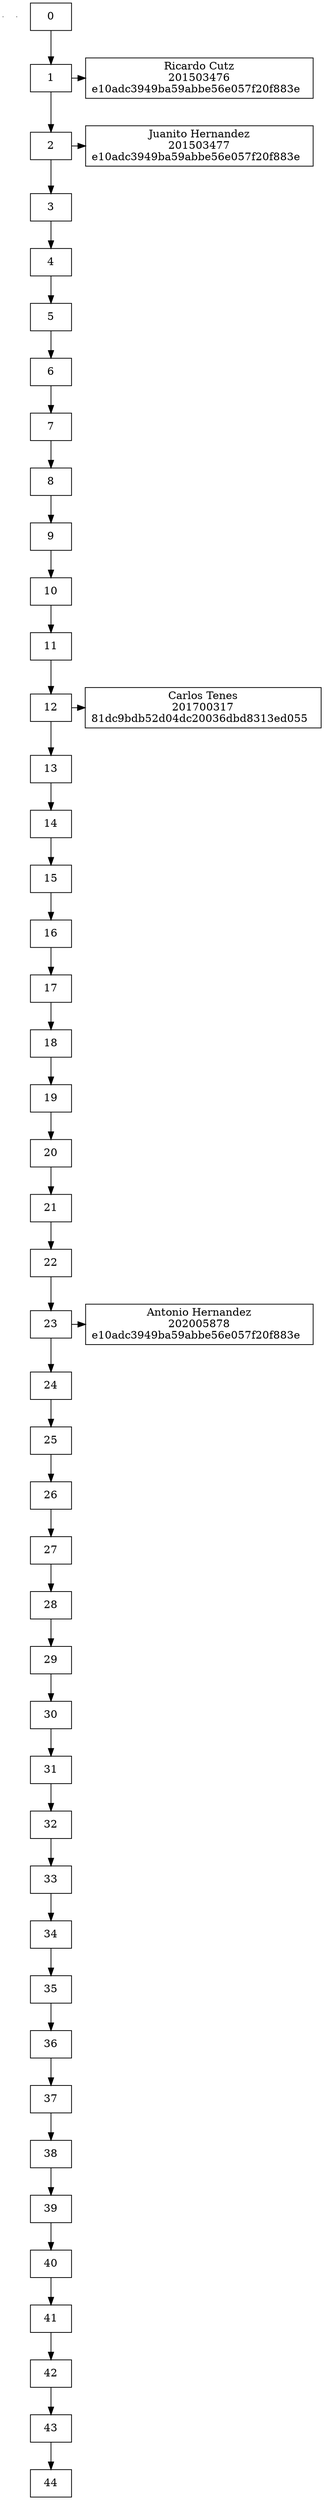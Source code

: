digraph {
node [shape=box];
 e0[ shape = point, width = 0 ];
e1[ shape = point, width = 0 ]; 
s0i [label=" 0 " group = 1];
s0i ->s1i;
s1i [label=" 1 " group = 1];
s1i ->s2i;
s1i -> u201503476;
u201503476[label="Ricardo Cutz\n201503476\ne10adc3949ba59abbe56e057f20f883e  " group = 2 ];{rank=same; s1i ;u201503476 ; }
s2i [label=" 2 " group = 1];
s2i ->s3i;
s2i -> u201503477;
u201503477[label="Juanito Hernandez\n201503477\ne10adc3949ba59abbe56e057f20f883e  " group = 2 ];{rank=same; s2i ;u201503477 ; }
s3i [label=" 3 " group = 1];
s3i ->s4i;
s4i [label=" 4 " group = 1];
s4i ->s5i;
s5i [label=" 5 " group = 1];
s5i ->s6i;
s6i [label=" 6 " group = 1];
s6i ->s7i;
s7i [label=" 7 " group = 1];
s7i ->s8i;
s8i [label=" 8 " group = 1];
s8i ->s9i;
s9i [label=" 9 " group = 1];
s9i ->s10i;
s10i [label=" 10 " group = 1];
s10i ->s11i;
s11i [label=" 11 " group = 1];
s11i ->s12i;
s12i [label=" 12 " group = 1];
s12i ->s13i;
s12i -> u201700317;
u201700317[label="Carlos Tenes\n201700317\n81dc9bdb52d04dc20036dbd8313ed055  " group = 2 ];{rank=same; s12i ;u201700317 ; }
s13i [label=" 13 " group = 1];
s13i ->s14i;
s14i [label=" 14 " group = 1];
s14i ->s15i;
s15i [label=" 15 " group = 1];
s15i ->s16i;
s16i [label=" 16 " group = 1];
s16i ->s17i;
s17i [label=" 17 " group = 1];
s17i ->s18i;
s18i [label=" 18 " group = 1];
s18i ->s19i;
s19i [label=" 19 " group = 1];
s19i ->s20i;
s20i [label=" 20 " group = 1];
s20i ->s21i;
s21i [label=" 21 " group = 1];
s21i ->s22i;
s22i [label=" 22 " group = 1];
s22i ->s23i;
s23i [label=" 23 " group = 1];
s23i ->s24i;
s23i -> u202005878;
u202005878[label="Antonio Hernandez\n202005878\ne10adc3949ba59abbe56e057f20f883e  " group = 2 ];{rank=same; s23i ;u202005878 ; }
s24i [label=" 24 " group = 1];
s24i ->s25i;
s25i [label=" 25 " group = 1];
s25i ->s26i;
s26i [label=" 26 " group = 1];
s26i ->s27i;
s27i [label=" 27 " group = 1];
s27i ->s28i;
s28i [label=" 28 " group = 1];
s28i ->s29i;
s29i [label=" 29 " group = 1];
s29i ->s30i;
s30i [label=" 30 " group = 1];
s30i ->s31i;
s31i [label=" 31 " group = 1];
s31i ->s32i;
s32i [label=" 32 " group = 1];
s32i ->s33i;
s33i [label=" 33 " group = 1];
s33i ->s34i;
s34i [label=" 34 " group = 1];
s34i ->s35i;
s35i [label=" 35 " group = 1];
s35i ->s36i;
s36i [label=" 36 " group = 1];
s36i ->s37i;
s37i [label=" 37 " group = 1];
s37i ->s38i;
s38i [label=" 38 " group = 1];
s38i ->s39i;
s39i [label=" 39 " group = 1];
s39i ->s40i;
s40i [label=" 40 " group = 1];
s40i ->s41i;
s41i [label=" 41 " group = 1];
s41i ->s42i;
s42i [label=" 42 " group = 1];
s42i ->s43i;
s43i [label=" 43 " group = 1];
s43i ->s44i;
s44i [label=" 44 " group = 1];
}

